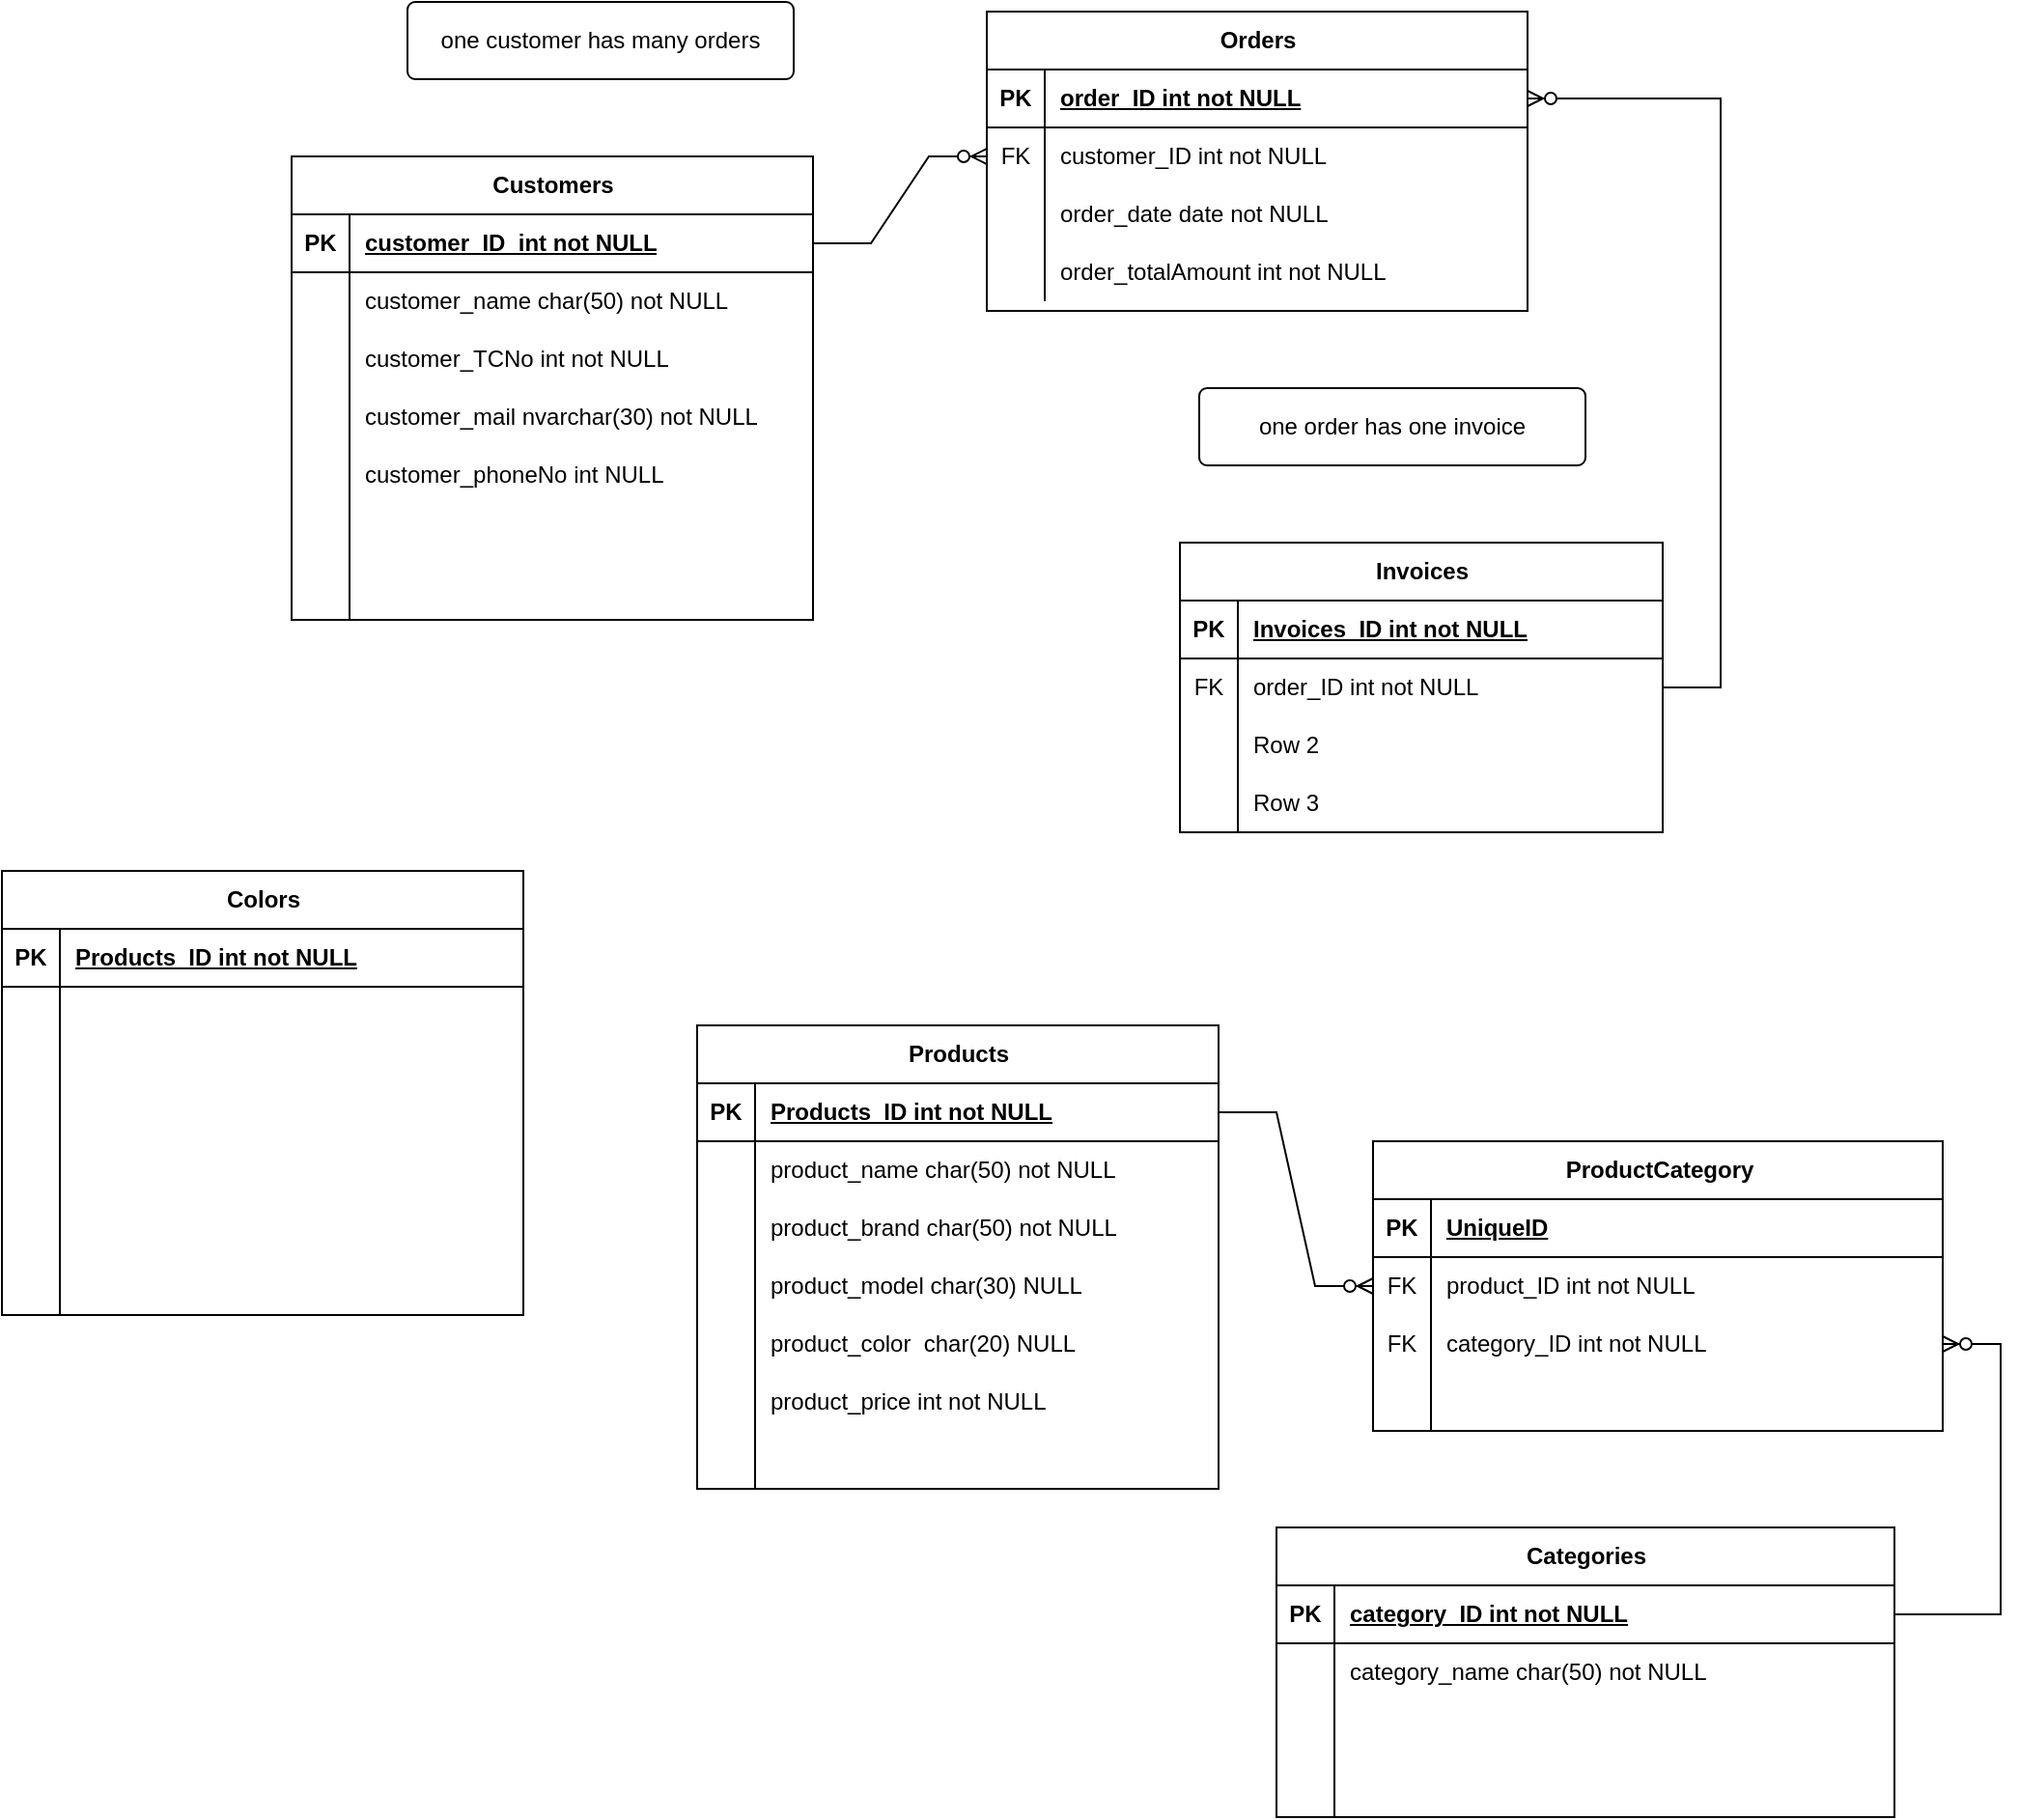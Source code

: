 <mxfile version="22.0.8" type="github">
  <diagram id="R2lEEEUBdFMjLlhIrx00" name="Page-1">
    <mxGraphModel dx="2230" dy="741" grid="1" gridSize="10" guides="1" tooltips="1" connect="1" arrows="1" fold="1" page="1" pageScale="1" pageWidth="850" pageHeight="1100" math="0" shadow="0" extFonts="Permanent Marker^https://fonts.googleapis.com/css?family=Permanent+Marker">
      <root>
        <mxCell id="0" />
        <mxCell id="1" parent="0" />
        <mxCell id="1g-vWuBx8rhvnm8mir4--1" value="Customers" style="shape=table;startSize=30;container=1;collapsible=1;childLayout=tableLayout;fixedRows=1;rowLines=0;fontStyle=1;align=center;resizeLast=1;html=1;" parent="1" vertex="1">
          <mxGeometry x="40" y="110" width="270" height="240" as="geometry" />
        </mxCell>
        <mxCell id="1g-vWuBx8rhvnm8mir4--2" value="" style="shape=tableRow;horizontal=0;startSize=0;swimlaneHead=0;swimlaneBody=0;fillColor=none;collapsible=0;dropTarget=0;points=[[0,0.5],[1,0.5]];portConstraint=eastwest;top=0;left=0;right=0;bottom=1;" parent="1g-vWuBx8rhvnm8mir4--1" vertex="1">
          <mxGeometry y="30" width="270" height="30" as="geometry" />
        </mxCell>
        <mxCell id="1g-vWuBx8rhvnm8mir4--3" value="PK" style="shape=partialRectangle;connectable=0;fillColor=none;top=0;left=0;bottom=0;right=0;fontStyle=1;overflow=hidden;whiteSpace=wrap;html=1;" parent="1g-vWuBx8rhvnm8mir4--2" vertex="1">
          <mxGeometry width="30" height="30" as="geometry">
            <mxRectangle width="30" height="30" as="alternateBounds" />
          </mxGeometry>
        </mxCell>
        <mxCell id="1g-vWuBx8rhvnm8mir4--4" value="customer_ID_int not NULL" style="shape=partialRectangle;connectable=0;fillColor=none;top=0;left=0;bottom=0;right=0;align=left;spacingLeft=6;fontStyle=5;overflow=hidden;whiteSpace=wrap;html=1;" parent="1g-vWuBx8rhvnm8mir4--2" vertex="1">
          <mxGeometry x="30" width="240" height="30" as="geometry">
            <mxRectangle width="240" height="30" as="alternateBounds" />
          </mxGeometry>
        </mxCell>
        <mxCell id="1g-vWuBx8rhvnm8mir4--5" value="" style="shape=tableRow;horizontal=0;startSize=0;swimlaneHead=0;swimlaneBody=0;fillColor=none;collapsible=0;dropTarget=0;points=[[0,0.5],[1,0.5]];portConstraint=eastwest;top=0;left=0;right=0;bottom=0;" parent="1g-vWuBx8rhvnm8mir4--1" vertex="1">
          <mxGeometry y="60" width="270" height="30" as="geometry" />
        </mxCell>
        <mxCell id="1g-vWuBx8rhvnm8mir4--6" value="" style="shape=partialRectangle;connectable=0;fillColor=none;top=0;left=0;bottom=0;right=0;editable=1;overflow=hidden;whiteSpace=wrap;html=1;" parent="1g-vWuBx8rhvnm8mir4--5" vertex="1">
          <mxGeometry width="30" height="30" as="geometry">
            <mxRectangle width="30" height="30" as="alternateBounds" />
          </mxGeometry>
        </mxCell>
        <mxCell id="1g-vWuBx8rhvnm8mir4--7" value="customer_name char(50) not NULL" style="shape=partialRectangle;connectable=0;fillColor=none;top=0;left=0;bottom=0;right=0;align=left;spacingLeft=6;overflow=hidden;whiteSpace=wrap;html=1;" parent="1g-vWuBx8rhvnm8mir4--5" vertex="1">
          <mxGeometry x="30" width="240" height="30" as="geometry">
            <mxRectangle width="240" height="30" as="alternateBounds" />
          </mxGeometry>
        </mxCell>
        <mxCell id="1g-vWuBx8rhvnm8mir4--8" value="" style="shape=tableRow;horizontal=0;startSize=0;swimlaneHead=0;swimlaneBody=0;fillColor=none;collapsible=0;dropTarget=0;points=[[0,0.5],[1,0.5]];portConstraint=eastwest;top=0;left=0;right=0;bottom=0;" parent="1g-vWuBx8rhvnm8mir4--1" vertex="1">
          <mxGeometry y="90" width="270" height="30" as="geometry" />
        </mxCell>
        <mxCell id="1g-vWuBx8rhvnm8mir4--9" value="" style="shape=partialRectangle;connectable=0;fillColor=none;top=0;left=0;bottom=0;right=0;editable=1;overflow=hidden;whiteSpace=wrap;html=1;" parent="1g-vWuBx8rhvnm8mir4--8" vertex="1">
          <mxGeometry width="30" height="30" as="geometry">
            <mxRectangle width="30" height="30" as="alternateBounds" />
          </mxGeometry>
        </mxCell>
        <mxCell id="1g-vWuBx8rhvnm8mir4--10" value="customer_TCNo int not NULL" style="shape=partialRectangle;connectable=0;fillColor=none;top=0;left=0;bottom=0;right=0;align=left;spacingLeft=6;overflow=hidden;whiteSpace=wrap;html=1;" parent="1g-vWuBx8rhvnm8mir4--8" vertex="1">
          <mxGeometry x="30" width="240" height="30" as="geometry">
            <mxRectangle width="240" height="30" as="alternateBounds" />
          </mxGeometry>
        </mxCell>
        <mxCell id="cXVJ6FN-B_evkPaHEQiZ-31" style="shape=tableRow;horizontal=0;startSize=0;swimlaneHead=0;swimlaneBody=0;fillColor=none;collapsible=0;dropTarget=0;points=[[0,0.5],[1,0.5]];portConstraint=eastwest;top=0;left=0;right=0;bottom=0;" parent="1g-vWuBx8rhvnm8mir4--1" vertex="1">
          <mxGeometry y="120" width="270" height="30" as="geometry" />
        </mxCell>
        <mxCell id="cXVJ6FN-B_evkPaHEQiZ-32" style="shape=partialRectangle;connectable=0;fillColor=none;top=0;left=0;bottom=0;right=0;editable=1;overflow=hidden;whiteSpace=wrap;html=1;" parent="cXVJ6FN-B_evkPaHEQiZ-31" vertex="1">
          <mxGeometry width="30" height="30" as="geometry">
            <mxRectangle width="30" height="30" as="alternateBounds" />
          </mxGeometry>
        </mxCell>
        <mxCell id="cXVJ6FN-B_evkPaHEQiZ-33" value="customer_mail nvarchar(30) not NULL" style="shape=partialRectangle;connectable=0;fillColor=none;top=0;left=0;bottom=0;right=0;align=left;spacingLeft=6;overflow=hidden;whiteSpace=wrap;html=1;" parent="cXVJ6FN-B_evkPaHEQiZ-31" vertex="1">
          <mxGeometry x="30" width="240" height="30" as="geometry">
            <mxRectangle width="240" height="30" as="alternateBounds" />
          </mxGeometry>
        </mxCell>
        <mxCell id="1g-vWuBx8rhvnm8mir4--11" value="" style="shape=tableRow;horizontal=0;startSize=0;swimlaneHead=0;swimlaneBody=0;fillColor=none;collapsible=0;dropTarget=0;points=[[0,0.5],[1,0.5]];portConstraint=eastwest;top=0;left=0;right=0;bottom=0;" parent="1g-vWuBx8rhvnm8mir4--1" vertex="1">
          <mxGeometry y="150" width="270" height="30" as="geometry" />
        </mxCell>
        <mxCell id="1g-vWuBx8rhvnm8mir4--12" value="" style="shape=partialRectangle;connectable=0;fillColor=none;top=0;left=0;bottom=0;right=0;editable=1;overflow=hidden;whiteSpace=wrap;html=1;" parent="1g-vWuBx8rhvnm8mir4--11" vertex="1">
          <mxGeometry width="30" height="30" as="geometry">
            <mxRectangle width="30" height="30" as="alternateBounds" />
          </mxGeometry>
        </mxCell>
        <mxCell id="1g-vWuBx8rhvnm8mir4--13" value="customer_phoneNo int NULL" style="shape=partialRectangle;connectable=0;fillColor=none;top=0;left=0;bottom=0;right=0;align=left;spacingLeft=6;overflow=hidden;whiteSpace=wrap;html=1;" parent="1g-vWuBx8rhvnm8mir4--11" vertex="1">
          <mxGeometry x="30" width="240" height="30" as="geometry">
            <mxRectangle width="240" height="30" as="alternateBounds" />
          </mxGeometry>
        </mxCell>
        <mxCell id="cXVJ6FN-B_evkPaHEQiZ-37" style="shape=tableRow;horizontal=0;startSize=0;swimlaneHead=0;swimlaneBody=0;fillColor=none;collapsible=0;dropTarget=0;points=[[0,0.5],[1,0.5]];portConstraint=eastwest;top=0;left=0;right=0;bottom=0;" parent="1g-vWuBx8rhvnm8mir4--1" vertex="1">
          <mxGeometry y="180" width="270" height="30" as="geometry" />
        </mxCell>
        <mxCell id="cXVJ6FN-B_evkPaHEQiZ-38" style="shape=partialRectangle;connectable=0;fillColor=none;top=0;left=0;bottom=0;right=0;editable=1;overflow=hidden;whiteSpace=wrap;html=1;" parent="cXVJ6FN-B_evkPaHEQiZ-37" vertex="1">
          <mxGeometry width="30" height="30" as="geometry">
            <mxRectangle width="30" height="30" as="alternateBounds" />
          </mxGeometry>
        </mxCell>
        <mxCell id="cXVJ6FN-B_evkPaHEQiZ-39" style="shape=partialRectangle;connectable=0;fillColor=none;top=0;left=0;bottom=0;right=0;align=left;spacingLeft=6;overflow=hidden;whiteSpace=wrap;html=1;" parent="cXVJ6FN-B_evkPaHEQiZ-37" vertex="1">
          <mxGeometry x="30" width="240" height="30" as="geometry">
            <mxRectangle width="240" height="30" as="alternateBounds" />
          </mxGeometry>
        </mxCell>
        <mxCell id="cXVJ6FN-B_evkPaHEQiZ-34" style="shape=tableRow;horizontal=0;startSize=0;swimlaneHead=0;swimlaneBody=0;fillColor=none;collapsible=0;dropTarget=0;points=[[0,0.5],[1,0.5]];portConstraint=eastwest;top=0;left=0;right=0;bottom=0;" parent="1g-vWuBx8rhvnm8mir4--1" vertex="1">
          <mxGeometry y="210" width="270" height="30" as="geometry" />
        </mxCell>
        <mxCell id="cXVJ6FN-B_evkPaHEQiZ-35" style="shape=partialRectangle;connectable=0;fillColor=none;top=0;left=0;bottom=0;right=0;editable=1;overflow=hidden;whiteSpace=wrap;html=1;" parent="cXVJ6FN-B_evkPaHEQiZ-34" vertex="1">
          <mxGeometry width="30" height="30" as="geometry">
            <mxRectangle width="30" height="30" as="alternateBounds" />
          </mxGeometry>
        </mxCell>
        <mxCell id="cXVJ6FN-B_evkPaHEQiZ-36" style="shape=partialRectangle;connectable=0;fillColor=none;top=0;left=0;bottom=0;right=0;align=left;spacingLeft=6;overflow=hidden;whiteSpace=wrap;html=1;" parent="cXVJ6FN-B_evkPaHEQiZ-34" vertex="1">
          <mxGeometry x="30" width="240" height="30" as="geometry">
            <mxRectangle width="240" height="30" as="alternateBounds" />
          </mxGeometry>
        </mxCell>
        <mxCell id="cXVJ6FN-B_evkPaHEQiZ-5" value="Orders" style="shape=table;startSize=30;container=1;collapsible=1;childLayout=tableLayout;fixedRows=1;rowLines=0;fontStyle=1;align=center;resizeLast=1;html=1;" parent="1" vertex="1">
          <mxGeometry x="400" y="35" width="280" height="155" as="geometry" />
        </mxCell>
        <mxCell id="cXVJ6FN-B_evkPaHEQiZ-6" value="" style="shape=tableRow;horizontal=0;startSize=0;swimlaneHead=0;swimlaneBody=0;fillColor=none;collapsible=0;dropTarget=0;points=[[0,0.5],[1,0.5]];portConstraint=eastwest;top=0;left=0;right=0;bottom=1;" parent="cXVJ6FN-B_evkPaHEQiZ-5" vertex="1">
          <mxGeometry y="30" width="280" height="30" as="geometry" />
        </mxCell>
        <mxCell id="cXVJ6FN-B_evkPaHEQiZ-7" value="PK" style="shape=partialRectangle;connectable=0;fillColor=none;top=0;left=0;bottom=0;right=0;fontStyle=1;overflow=hidden;whiteSpace=wrap;html=1;" parent="cXVJ6FN-B_evkPaHEQiZ-6" vertex="1">
          <mxGeometry width="30" height="30" as="geometry">
            <mxRectangle width="30" height="30" as="alternateBounds" />
          </mxGeometry>
        </mxCell>
        <mxCell id="cXVJ6FN-B_evkPaHEQiZ-8" value="order_ID int not NULL" style="shape=partialRectangle;connectable=0;fillColor=none;top=0;left=0;bottom=0;right=0;align=left;spacingLeft=6;fontStyle=5;overflow=hidden;whiteSpace=wrap;html=1;" parent="cXVJ6FN-B_evkPaHEQiZ-6" vertex="1">
          <mxGeometry x="30" width="250" height="30" as="geometry">
            <mxRectangle width="250" height="30" as="alternateBounds" />
          </mxGeometry>
        </mxCell>
        <mxCell id="cXVJ6FN-B_evkPaHEQiZ-9" value="" style="shape=tableRow;horizontal=0;startSize=0;swimlaneHead=0;swimlaneBody=0;fillColor=none;collapsible=0;dropTarget=0;points=[[0,0.5],[1,0.5]];portConstraint=eastwest;top=0;left=0;right=0;bottom=0;" parent="cXVJ6FN-B_evkPaHEQiZ-5" vertex="1">
          <mxGeometry y="60" width="280" height="30" as="geometry" />
        </mxCell>
        <mxCell id="cXVJ6FN-B_evkPaHEQiZ-10" value="FK" style="shape=partialRectangle;connectable=0;fillColor=none;top=0;left=0;bottom=0;right=0;editable=1;overflow=hidden;whiteSpace=wrap;html=1;" parent="cXVJ6FN-B_evkPaHEQiZ-9" vertex="1">
          <mxGeometry width="30" height="30" as="geometry">
            <mxRectangle width="30" height="30" as="alternateBounds" />
          </mxGeometry>
        </mxCell>
        <mxCell id="cXVJ6FN-B_evkPaHEQiZ-11" value="customer_ID int not NULL" style="shape=partialRectangle;connectable=0;fillColor=none;top=0;left=0;bottom=0;right=0;align=left;spacingLeft=6;overflow=hidden;whiteSpace=wrap;html=1;" parent="cXVJ6FN-B_evkPaHEQiZ-9" vertex="1">
          <mxGeometry x="30" width="250" height="30" as="geometry">
            <mxRectangle width="250" height="30" as="alternateBounds" />
          </mxGeometry>
        </mxCell>
        <mxCell id="cXVJ6FN-B_evkPaHEQiZ-12" value="" style="shape=tableRow;horizontal=0;startSize=0;swimlaneHead=0;swimlaneBody=0;fillColor=none;collapsible=0;dropTarget=0;points=[[0,0.5],[1,0.5]];portConstraint=eastwest;top=0;left=0;right=0;bottom=0;" parent="cXVJ6FN-B_evkPaHEQiZ-5" vertex="1">
          <mxGeometry y="90" width="280" height="30" as="geometry" />
        </mxCell>
        <mxCell id="cXVJ6FN-B_evkPaHEQiZ-13" value="" style="shape=partialRectangle;connectable=0;fillColor=none;top=0;left=0;bottom=0;right=0;editable=1;overflow=hidden;whiteSpace=wrap;html=1;" parent="cXVJ6FN-B_evkPaHEQiZ-12" vertex="1">
          <mxGeometry width="30" height="30" as="geometry">
            <mxRectangle width="30" height="30" as="alternateBounds" />
          </mxGeometry>
        </mxCell>
        <mxCell id="cXVJ6FN-B_evkPaHEQiZ-14" value="order_date date not NULL" style="shape=partialRectangle;connectable=0;fillColor=none;top=0;left=0;bottom=0;right=0;align=left;spacingLeft=6;overflow=hidden;whiteSpace=wrap;html=1;" parent="cXVJ6FN-B_evkPaHEQiZ-12" vertex="1">
          <mxGeometry x="30" width="250" height="30" as="geometry">
            <mxRectangle width="250" height="30" as="alternateBounds" />
          </mxGeometry>
        </mxCell>
        <mxCell id="cXVJ6FN-B_evkPaHEQiZ-15" value="" style="shape=tableRow;horizontal=0;startSize=0;swimlaneHead=0;swimlaneBody=0;fillColor=none;collapsible=0;dropTarget=0;points=[[0,0.5],[1,0.5]];portConstraint=eastwest;top=0;left=0;right=0;bottom=0;" parent="cXVJ6FN-B_evkPaHEQiZ-5" vertex="1">
          <mxGeometry y="120" width="280" height="30" as="geometry" />
        </mxCell>
        <mxCell id="cXVJ6FN-B_evkPaHEQiZ-16" value="" style="shape=partialRectangle;connectable=0;fillColor=none;top=0;left=0;bottom=0;right=0;editable=1;overflow=hidden;whiteSpace=wrap;html=1;" parent="cXVJ6FN-B_evkPaHEQiZ-15" vertex="1">
          <mxGeometry width="30" height="30" as="geometry">
            <mxRectangle width="30" height="30" as="alternateBounds" />
          </mxGeometry>
        </mxCell>
        <mxCell id="cXVJ6FN-B_evkPaHEQiZ-17" value="order_totalAmount int not NULL" style="shape=partialRectangle;connectable=0;fillColor=none;top=0;left=0;bottom=0;right=0;align=left;spacingLeft=6;overflow=hidden;whiteSpace=wrap;html=1;" parent="cXVJ6FN-B_evkPaHEQiZ-15" vertex="1">
          <mxGeometry x="30" width="250" height="30" as="geometry">
            <mxRectangle width="250" height="30" as="alternateBounds" />
          </mxGeometry>
        </mxCell>
        <mxCell id="cXVJ6FN-B_evkPaHEQiZ-18" value="Invoices" style="shape=table;startSize=30;container=1;collapsible=1;childLayout=tableLayout;fixedRows=1;rowLines=0;fontStyle=1;align=center;resizeLast=1;html=1;" parent="1" vertex="1">
          <mxGeometry x="500" y="310" width="250" height="150" as="geometry" />
        </mxCell>
        <mxCell id="cXVJ6FN-B_evkPaHEQiZ-19" value="" style="shape=tableRow;horizontal=0;startSize=0;swimlaneHead=0;swimlaneBody=0;fillColor=none;collapsible=0;dropTarget=0;points=[[0,0.5],[1,0.5]];portConstraint=eastwest;top=0;left=0;right=0;bottom=1;" parent="cXVJ6FN-B_evkPaHEQiZ-18" vertex="1">
          <mxGeometry y="30" width="250" height="30" as="geometry" />
        </mxCell>
        <mxCell id="cXVJ6FN-B_evkPaHEQiZ-20" value="PK" style="shape=partialRectangle;connectable=0;fillColor=none;top=0;left=0;bottom=0;right=0;fontStyle=1;overflow=hidden;whiteSpace=wrap;html=1;" parent="cXVJ6FN-B_evkPaHEQiZ-19" vertex="1">
          <mxGeometry width="30" height="30" as="geometry">
            <mxRectangle width="30" height="30" as="alternateBounds" />
          </mxGeometry>
        </mxCell>
        <mxCell id="cXVJ6FN-B_evkPaHEQiZ-21" value="Invoices_ID int not NULL" style="shape=partialRectangle;connectable=0;fillColor=none;top=0;left=0;bottom=0;right=0;align=left;spacingLeft=6;fontStyle=5;overflow=hidden;whiteSpace=wrap;html=1;" parent="cXVJ6FN-B_evkPaHEQiZ-19" vertex="1">
          <mxGeometry x="30" width="220" height="30" as="geometry">
            <mxRectangle width="220" height="30" as="alternateBounds" />
          </mxGeometry>
        </mxCell>
        <mxCell id="cXVJ6FN-B_evkPaHEQiZ-22" value="" style="shape=tableRow;horizontal=0;startSize=0;swimlaneHead=0;swimlaneBody=0;fillColor=none;collapsible=0;dropTarget=0;points=[[0,0.5],[1,0.5]];portConstraint=eastwest;top=0;left=0;right=0;bottom=0;" parent="cXVJ6FN-B_evkPaHEQiZ-18" vertex="1">
          <mxGeometry y="60" width="250" height="30" as="geometry" />
        </mxCell>
        <mxCell id="cXVJ6FN-B_evkPaHEQiZ-23" value="FK" style="shape=partialRectangle;connectable=0;fillColor=none;top=0;left=0;bottom=0;right=0;editable=1;overflow=hidden;whiteSpace=wrap;html=1;" parent="cXVJ6FN-B_evkPaHEQiZ-22" vertex="1">
          <mxGeometry width="30" height="30" as="geometry">
            <mxRectangle width="30" height="30" as="alternateBounds" />
          </mxGeometry>
        </mxCell>
        <mxCell id="cXVJ6FN-B_evkPaHEQiZ-24" value="order_ID int not NULL" style="shape=partialRectangle;connectable=0;fillColor=none;top=0;left=0;bottom=0;right=0;align=left;spacingLeft=6;overflow=hidden;whiteSpace=wrap;html=1;" parent="cXVJ6FN-B_evkPaHEQiZ-22" vertex="1">
          <mxGeometry x="30" width="220" height="30" as="geometry">
            <mxRectangle width="220" height="30" as="alternateBounds" />
          </mxGeometry>
        </mxCell>
        <mxCell id="cXVJ6FN-B_evkPaHEQiZ-25" value="" style="shape=tableRow;horizontal=0;startSize=0;swimlaneHead=0;swimlaneBody=0;fillColor=none;collapsible=0;dropTarget=0;points=[[0,0.5],[1,0.5]];portConstraint=eastwest;top=0;left=0;right=0;bottom=0;" parent="cXVJ6FN-B_evkPaHEQiZ-18" vertex="1">
          <mxGeometry y="90" width="250" height="30" as="geometry" />
        </mxCell>
        <mxCell id="cXVJ6FN-B_evkPaHEQiZ-26" value="" style="shape=partialRectangle;connectable=0;fillColor=none;top=0;left=0;bottom=0;right=0;editable=1;overflow=hidden;whiteSpace=wrap;html=1;" parent="cXVJ6FN-B_evkPaHEQiZ-25" vertex="1">
          <mxGeometry width="30" height="30" as="geometry">
            <mxRectangle width="30" height="30" as="alternateBounds" />
          </mxGeometry>
        </mxCell>
        <mxCell id="cXVJ6FN-B_evkPaHEQiZ-27" value="Row 2" style="shape=partialRectangle;connectable=0;fillColor=none;top=0;left=0;bottom=0;right=0;align=left;spacingLeft=6;overflow=hidden;whiteSpace=wrap;html=1;" parent="cXVJ6FN-B_evkPaHEQiZ-25" vertex="1">
          <mxGeometry x="30" width="220" height="30" as="geometry">
            <mxRectangle width="220" height="30" as="alternateBounds" />
          </mxGeometry>
        </mxCell>
        <mxCell id="cXVJ6FN-B_evkPaHEQiZ-28" value="" style="shape=tableRow;horizontal=0;startSize=0;swimlaneHead=0;swimlaneBody=0;fillColor=none;collapsible=0;dropTarget=0;points=[[0,0.5],[1,0.5]];portConstraint=eastwest;top=0;left=0;right=0;bottom=0;" parent="cXVJ6FN-B_evkPaHEQiZ-18" vertex="1">
          <mxGeometry y="120" width="250" height="30" as="geometry" />
        </mxCell>
        <mxCell id="cXVJ6FN-B_evkPaHEQiZ-29" value="" style="shape=partialRectangle;connectable=0;fillColor=none;top=0;left=0;bottom=0;right=0;editable=1;overflow=hidden;whiteSpace=wrap;html=1;" parent="cXVJ6FN-B_evkPaHEQiZ-28" vertex="1">
          <mxGeometry width="30" height="30" as="geometry">
            <mxRectangle width="30" height="30" as="alternateBounds" />
          </mxGeometry>
        </mxCell>
        <mxCell id="cXVJ6FN-B_evkPaHEQiZ-30" value="Row 3" style="shape=partialRectangle;connectable=0;fillColor=none;top=0;left=0;bottom=0;right=0;align=left;spacingLeft=6;overflow=hidden;whiteSpace=wrap;html=1;" parent="cXVJ6FN-B_evkPaHEQiZ-28" vertex="1">
          <mxGeometry x="30" width="220" height="30" as="geometry">
            <mxRectangle width="220" height="30" as="alternateBounds" />
          </mxGeometry>
        </mxCell>
        <mxCell id="cXVJ6FN-B_evkPaHEQiZ-41" value="" style="edgeStyle=entityRelationEdgeStyle;fontSize=12;html=1;endArrow=ERzeroToMany;endFill=1;rounded=0;entryX=0;entryY=0.5;entryDx=0;entryDy=0;exitX=1;exitY=0.5;exitDx=0;exitDy=0;" parent="1" source="1g-vWuBx8rhvnm8mir4--2" target="cXVJ6FN-B_evkPaHEQiZ-9" edge="1">
          <mxGeometry width="100" height="100" relative="1" as="geometry">
            <mxPoint x="300" y="290" as="sourcePoint" />
            <mxPoint x="400" y="190" as="targetPoint" />
            <Array as="points">
              <mxPoint x="310" y="180" />
              <mxPoint x="310" y="180" />
              <mxPoint x="380" y="110" />
              <mxPoint x="420" y="220" />
              <mxPoint x="340" y="150" />
            </Array>
          </mxGeometry>
        </mxCell>
        <mxCell id="cXVJ6FN-B_evkPaHEQiZ-42" value="" style="edgeStyle=entityRelationEdgeStyle;fontSize=12;html=1;endArrow=ERzeroToMany;endFill=1;rounded=0;entryX=1;entryY=0.5;entryDx=0;entryDy=0;" parent="1" source="cXVJ6FN-B_evkPaHEQiZ-22" target="cXVJ6FN-B_evkPaHEQiZ-6" edge="1">
          <mxGeometry width="100" height="100" relative="1" as="geometry">
            <mxPoint x="690" y="340" as="sourcePoint" />
            <mxPoint x="730" y="89.99" as="targetPoint" />
            <Array as="points">
              <mxPoint x="800" y="330" />
              <mxPoint x="960" y="140" />
              <mxPoint x="770" y="170" />
            </Array>
          </mxGeometry>
        </mxCell>
        <mxCell id="cXVJ6FN-B_evkPaHEQiZ-43" value="one customer has many orders" style="rounded=1;arcSize=10;whiteSpace=wrap;html=1;align=center;" parent="1" vertex="1">
          <mxGeometry x="100" y="30" width="200" height="40" as="geometry" />
        </mxCell>
        <mxCell id="cXVJ6FN-B_evkPaHEQiZ-44" value="one order has one invoice" style="rounded=1;arcSize=10;whiteSpace=wrap;html=1;align=center;" parent="1" vertex="1">
          <mxGeometry x="510" y="230" width="200" height="40" as="geometry" />
        </mxCell>
        <mxCell id="cXVJ6FN-B_evkPaHEQiZ-45" value="Products" style="shape=table;startSize=30;container=1;collapsible=1;childLayout=tableLayout;fixedRows=1;rowLines=0;fontStyle=1;align=center;resizeLast=1;html=1;" parent="1" vertex="1">
          <mxGeometry x="250" y="560" width="270" height="240" as="geometry" />
        </mxCell>
        <mxCell id="cXVJ6FN-B_evkPaHEQiZ-46" value="" style="shape=tableRow;horizontal=0;startSize=0;swimlaneHead=0;swimlaneBody=0;fillColor=none;collapsible=0;dropTarget=0;points=[[0,0.5],[1,0.5]];portConstraint=eastwest;top=0;left=0;right=0;bottom=1;" parent="cXVJ6FN-B_evkPaHEQiZ-45" vertex="1">
          <mxGeometry y="30" width="270" height="30" as="geometry" />
        </mxCell>
        <mxCell id="cXVJ6FN-B_evkPaHEQiZ-47" value="PK" style="shape=partialRectangle;connectable=0;fillColor=none;top=0;left=0;bottom=0;right=0;fontStyle=1;overflow=hidden;whiteSpace=wrap;html=1;" parent="cXVJ6FN-B_evkPaHEQiZ-46" vertex="1">
          <mxGeometry width="30" height="30" as="geometry">
            <mxRectangle width="30" height="30" as="alternateBounds" />
          </mxGeometry>
        </mxCell>
        <mxCell id="cXVJ6FN-B_evkPaHEQiZ-48" value="Products_ID int not NULL" style="shape=partialRectangle;connectable=0;fillColor=none;top=0;left=0;bottom=0;right=0;align=left;spacingLeft=6;fontStyle=5;overflow=hidden;whiteSpace=wrap;html=1;" parent="cXVJ6FN-B_evkPaHEQiZ-46" vertex="1">
          <mxGeometry x="30" width="240" height="30" as="geometry">
            <mxRectangle width="240" height="30" as="alternateBounds" />
          </mxGeometry>
        </mxCell>
        <mxCell id="cXVJ6FN-B_evkPaHEQiZ-49" value="" style="shape=tableRow;horizontal=0;startSize=0;swimlaneHead=0;swimlaneBody=0;fillColor=none;collapsible=0;dropTarget=0;points=[[0,0.5],[1,0.5]];portConstraint=eastwest;top=0;left=0;right=0;bottom=0;" parent="cXVJ6FN-B_evkPaHEQiZ-45" vertex="1">
          <mxGeometry y="60" width="270" height="30" as="geometry" />
        </mxCell>
        <mxCell id="cXVJ6FN-B_evkPaHEQiZ-50" value="" style="shape=partialRectangle;connectable=0;fillColor=none;top=0;left=0;bottom=0;right=0;editable=1;overflow=hidden;whiteSpace=wrap;html=1;" parent="cXVJ6FN-B_evkPaHEQiZ-49" vertex="1">
          <mxGeometry width="30" height="30" as="geometry">
            <mxRectangle width="30" height="30" as="alternateBounds" />
          </mxGeometry>
        </mxCell>
        <mxCell id="cXVJ6FN-B_evkPaHEQiZ-51" value="product_name char(50) not NULL&amp;nbsp;" style="shape=partialRectangle;connectable=0;fillColor=none;top=0;left=0;bottom=0;right=0;align=left;spacingLeft=6;overflow=hidden;whiteSpace=wrap;html=1;" parent="cXVJ6FN-B_evkPaHEQiZ-49" vertex="1">
          <mxGeometry x="30" width="240" height="30" as="geometry">
            <mxRectangle width="240" height="30" as="alternateBounds" />
          </mxGeometry>
        </mxCell>
        <mxCell id="cXVJ6FN-B_evkPaHEQiZ-52" value="" style="shape=tableRow;horizontal=0;startSize=0;swimlaneHead=0;swimlaneBody=0;fillColor=none;collapsible=0;dropTarget=0;points=[[0,0.5],[1,0.5]];portConstraint=eastwest;top=0;left=0;right=0;bottom=0;" parent="cXVJ6FN-B_evkPaHEQiZ-45" vertex="1">
          <mxGeometry y="90" width="270" height="30" as="geometry" />
        </mxCell>
        <mxCell id="cXVJ6FN-B_evkPaHEQiZ-53" value="" style="shape=partialRectangle;connectable=0;fillColor=none;top=0;left=0;bottom=0;right=0;editable=1;overflow=hidden;whiteSpace=wrap;html=1;" parent="cXVJ6FN-B_evkPaHEQiZ-52" vertex="1">
          <mxGeometry width="30" height="30" as="geometry">
            <mxRectangle width="30" height="30" as="alternateBounds" />
          </mxGeometry>
        </mxCell>
        <mxCell id="cXVJ6FN-B_evkPaHEQiZ-54" value="product_brand char(50) not NULL" style="shape=partialRectangle;connectable=0;fillColor=none;top=0;left=0;bottom=0;right=0;align=left;spacingLeft=6;overflow=hidden;whiteSpace=wrap;html=1;" parent="cXVJ6FN-B_evkPaHEQiZ-52" vertex="1">
          <mxGeometry x="30" width="240" height="30" as="geometry">
            <mxRectangle width="240" height="30" as="alternateBounds" />
          </mxGeometry>
        </mxCell>
        <mxCell id="cXVJ6FN-B_evkPaHEQiZ-55" value="" style="shape=tableRow;horizontal=0;startSize=0;swimlaneHead=0;swimlaneBody=0;fillColor=none;collapsible=0;dropTarget=0;points=[[0,0.5],[1,0.5]];portConstraint=eastwest;top=0;left=0;right=0;bottom=0;" parent="cXVJ6FN-B_evkPaHEQiZ-45" vertex="1">
          <mxGeometry y="120" width="270" height="30" as="geometry" />
        </mxCell>
        <mxCell id="cXVJ6FN-B_evkPaHEQiZ-56" value="" style="shape=partialRectangle;connectable=0;fillColor=none;top=0;left=0;bottom=0;right=0;editable=1;overflow=hidden;whiteSpace=wrap;html=1;" parent="cXVJ6FN-B_evkPaHEQiZ-55" vertex="1">
          <mxGeometry width="30" height="30" as="geometry">
            <mxRectangle width="30" height="30" as="alternateBounds" />
          </mxGeometry>
        </mxCell>
        <mxCell id="cXVJ6FN-B_evkPaHEQiZ-57" value="product_model char(30) NULL" style="shape=partialRectangle;connectable=0;fillColor=none;top=0;left=0;bottom=0;right=0;align=left;spacingLeft=6;overflow=hidden;whiteSpace=wrap;html=1;" parent="cXVJ6FN-B_evkPaHEQiZ-55" vertex="1">
          <mxGeometry x="30" width="240" height="30" as="geometry">
            <mxRectangle width="240" height="30" as="alternateBounds" />
          </mxGeometry>
        </mxCell>
        <mxCell id="cXVJ6FN-B_evkPaHEQiZ-90" style="shape=tableRow;horizontal=0;startSize=0;swimlaneHead=0;swimlaneBody=0;fillColor=none;collapsible=0;dropTarget=0;points=[[0,0.5],[1,0.5]];portConstraint=eastwest;top=0;left=0;right=0;bottom=0;" parent="cXVJ6FN-B_evkPaHEQiZ-45" vertex="1">
          <mxGeometry y="150" width="270" height="30" as="geometry" />
        </mxCell>
        <mxCell id="cXVJ6FN-B_evkPaHEQiZ-91" style="shape=partialRectangle;connectable=0;fillColor=none;top=0;left=0;bottom=0;right=0;editable=1;overflow=hidden;whiteSpace=wrap;html=1;" parent="cXVJ6FN-B_evkPaHEQiZ-90" vertex="1">
          <mxGeometry width="30" height="30" as="geometry">
            <mxRectangle width="30" height="30" as="alternateBounds" />
          </mxGeometry>
        </mxCell>
        <mxCell id="cXVJ6FN-B_evkPaHEQiZ-92" value="product_color&amp;nbsp; char(20) NULL" style="shape=partialRectangle;connectable=0;fillColor=none;top=0;left=0;bottom=0;right=0;align=left;spacingLeft=6;overflow=hidden;whiteSpace=wrap;html=1;" parent="cXVJ6FN-B_evkPaHEQiZ-90" vertex="1">
          <mxGeometry x="30" width="240" height="30" as="geometry">
            <mxRectangle width="240" height="30" as="alternateBounds" />
          </mxGeometry>
        </mxCell>
        <mxCell id="cXVJ6FN-B_evkPaHEQiZ-87" style="shape=tableRow;horizontal=0;startSize=0;swimlaneHead=0;swimlaneBody=0;fillColor=none;collapsible=0;dropTarget=0;points=[[0,0.5],[1,0.5]];portConstraint=eastwest;top=0;left=0;right=0;bottom=0;" parent="cXVJ6FN-B_evkPaHEQiZ-45" vertex="1">
          <mxGeometry y="180" width="270" height="30" as="geometry" />
        </mxCell>
        <mxCell id="cXVJ6FN-B_evkPaHEQiZ-88" style="shape=partialRectangle;connectable=0;fillColor=none;top=0;left=0;bottom=0;right=0;editable=1;overflow=hidden;whiteSpace=wrap;html=1;" parent="cXVJ6FN-B_evkPaHEQiZ-87" vertex="1">
          <mxGeometry width="30" height="30" as="geometry">
            <mxRectangle width="30" height="30" as="alternateBounds" />
          </mxGeometry>
        </mxCell>
        <mxCell id="cXVJ6FN-B_evkPaHEQiZ-89" value="product_price int not NULL" style="shape=partialRectangle;connectable=0;fillColor=none;top=0;left=0;bottom=0;right=0;align=left;spacingLeft=6;overflow=hidden;whiteSpace=wrap;html=1;" parent="cXVJ6FN-B_evkPaHEQiZ-87" vertex="1">
          <mxGeometry x="30" width="240" height="30" as="geometry">
            <mxRectangle width="240" height="30" as="alternateBounds" />
          </mxGeometry>
        </mxCell>
        <mxCell id="cXVJ6FN-B_evkPaHEQiZ-84" style="shape=tableRow;horizontal=0;startSize=0;swimlaneHead=0;swimlaneBody=0;fillColor=none;collapsible=0;dropTarget=0;points=[[0,0.5],[1,0.5]];portConstraint=eastwest;top=0;left=0;right=0;bottom=0;" parent="cXVJ6FN-B_evkPaHEQiZ-45" vertex="1">
          <mxGeometry y="210" width="270" height="30" as="geometry" />
        </mxCell>
        <mxCell id="cXVJ6FN-B_evkPaHEQiZ-85" style="shape=partialRectangle;connectable=0;fillColor=none;top=0;left=0;bottom=0;right=0;editable=1;overflow=hidden;whiteSpace=wrap;html=1;" parent="cXVJ6FN-B_evkPaHEQiZ-84" vertex="1">
          <mxGeometry width="30" height="30" as="geometry">
            <mxRectangle width="30" height="30" as="alternateBounds" />
          </mxGeometry>
        </mxCell>
        <mxCell id="cXVJ6FN-B_evkPaHEQiZ-86" style="shape=partialRectangle;connectable=0;fillColor=none;top=0;left=0;bottom=0;right=0;align=left;spacingLeft=6;overflow=hidden;whiteSpace=wrap;html=1;" parent="cXVJ6FN-B_evkPaHEQiZ-84" vertex="1">
          <mxGeometry x="30" width="240" height="30" as="geometry">
            <mxRectangle width="240" height="30" as="alternateBounds" />
          </mxGeometry>
        </mxCell>
        <mxCell id="cXVJ6FN-B_evkPaHEQiZ-58" value="ProductCategory" style="shape=table;startSize=30;container=1;collapsible=1;childLayout=tableLayout;fixedRows=1;rowLines=0;fontStyle=1;align=center;resizeLast=1;html=1;" parent="1" vertex="1">
          <mxGeometry x="600" y="620" width="295" height="150" as="geometry" />
        </mxCell>
        <mxCell id="cXVJ6FN-B_evkPaHEQiZ-59" value="" style="shape=tableRow;horizontal=0;startSize=0;swimlaneHead=0;swimlaneBody=0;fillColor=none;collapsible=0;dropTarget=0;points=[[0,0.5],[1,0.5]];portConstraint=eastwest;top=0;left=0;right=0;bottom=1;" parent="cXVJ6FN-B_evkPaHEQiZ-58" vertex="1">
          <mxGeometry y="30" width="295" height="30" as="geometry" />
        </mxCell>
        <mxCell id="cXVJ6FN-B_evkPaHEQiZ-60" value="PK" style="shape=partialRectangle;connectable=0;fillColor=none;top=0;left=0;bottom=0;right=0;fontStyle=1;overflow=hidden;whiteSpace=wrap;html=1;" parent="cXVJ6FN-B_evkPaHEQiZ-59" vertex="1">
          <mxGeometry width="30" height="30" as="geometry">
            <mxRectangle width="30" height="30" as="alternateBounds" />
          </mxGeometry>
        </mxCell>
        <mxCell id="cXVJ6FN-B_evkPaHEQiZ-61" value="UniqueID" style="shape=partialRectangle;connectable=0;fillColor=none;top=0;left=0;bottom=0;right=0;align=left;spacingLeft=6;fontStyle=5;overflow=hidden;whiteSpace=wrap;html=1;" parent="cXVJ6FN-B_evkPaHEQiZ-59" vertex="1">
          <mxGeometry x="30" width="265" height="30" as="geometry">
            <mxRectangle width="265" height="30" as="alternateBounds" />
          </mxGeometry>
        </mxCell>
        <mxCell id="cXVJ6FN-B_evkPaHEQiZ-62" value="" style="shape=tableRow;horizontal=0;startSize=0;swimlaneHead=0;swimlaneBody=0;fillColor=none;collapsible=0;dropTarget=0;points=[[0,0.5],[1,0.5]];portConstraint=eastwest;top=0;left=0;right=0;bottom=0;" parent="cXVJ6FN-B_evkPaHEQiZ-58" vertex="1">
          <mxGeometry y="60" width="295" height="30" as="geometry" />
        </mxCell>
        <mxCell id="cXVJ6FN-B_evkPaHEQiZ-63" value="FK" style="shape=partialRectangle;connectable=0;fillColor=none;top=0;left=0;bottom=0;right=0;editable=1;overflow=hidden;whiteSpace=wrap;html=1;" parent="cXVJ6FN-B_evkPaHEQiZ-62" vertex="1">
          <mxGeometry width="30" height="30" as="geometry">
            <mxRectangle width="30" height="30" as="alternateBounds" />
          </mxGeometry>
        </mxCell>
        <mxCell id="cXVJ6FN-B_evkPaHEQiZ-64" value="product_ID int not NULL" style="shape=partialRectangle;connectable=0;fillColor=none;top=0;left=0;bottom=0;right=0;align=left;spacingLeft=6;overflow=hidden;whiteSpace=wrap;html=1;" parent="cXVJ6FN-B_evkPaHEQiZ-62" vertex="1">
          <mxGeometry x="30" width="265" height="30" as="geometry">
            <mxRectangle width="265" height="30" as="alternateBounds" />
          </mxGeometry>
        </mxCell>
        <mxCell id="cXVJ6FN-B_evkPaHEQiZ-65" value="" style="shape=tableRow;horizontal=0;startSize=0;swimlaneHead=0;swimlaneBody=0;fillColor=none;collapsible=0;dropTarget=0;points=[[0,0.5],[1,0.5]];portConstraint=eastwest;top=0;left=0;right=0;bottom=0;" parent="cXVJ6FN-B_evkPaHEQiZ-58" vertex="1">
          <mxGeometry y="90" width="295" height="30" as="geometry" />
        </mxCell>
        <mxCell id="cXVJ6FN-B_evkPaHEQiZ-66" value="FK" style="shape=partialRectangle;connectable=0;fillColor=none;top=0;left=0;bottom=0;right=0;editable=1;overflow=hidden;whiteSpace=wrap;html=1;" parent="cXVJ6FN-B_evkPaHEQiZ-65" vertex="1">
          <mxGeometry width="30" height="30" as="geometry">
            <mxRectangle width="30" height="30" as="alternateBounds" />
          </mxGeometry>
        </mxCell>
        <mxCell id="cXVJ6FN-B_evkPaHEQiZ-67" value="category_ID int not NULL" style="shape=partialRectangle;connectable=0;fillColor=none;top=0;left=0;bottom=0;right=0;align=left;spacingLeft=6;overflow=hidden;whiteSpace=wrap;html=1;" parent="cXVJ6FN-B_evkPaHEQiZ-65" vertex="1">
          <mxGeometry x="30" width="265" height="30" as="geometry">
            <mxRectangle width="265" height="30" as="alternateBounds" />
          </mxGeometry>
        </mxCell>
        <mxCell id="cXVJ6FN-B_evkPaHEQiZ-68" value="" style="shape=tableRow;horizontal=0;startSize=0;swimlaneHead=0;swimlaneBody=0;fillColor=none;collapsible=0;dropTarget=0;points=[[0,0.5],[1,0.5]];portConstraint=eastwest;top=0;left=0;right=0;bottom=0;" parent="cXVJ6FN-B_evkPaHEQiZ-58" vertex="1">
          <mxGeometry y="120" width="295" height="30" as="geometry" />
        </mxCell>
        <mxCell id="cXVJ6FN-B_evkPaHEQiZ-69" value="" style="shape=partialRectangle;connectable=0;fillColor=none;top=0;left=0;bottom=0;right=0;editable=1;overflow=hidden;whiteSpace=wrap;html=1;" parent="cXVJ6FN-B_evkPaHEQiZ-68" vertex="1">
          <mxGeometry width="30" height="30" as="geometry">
            <mxRectangle width="30" height="30" as="alternateBounds" />
          </mxGeometry>
        </mxCell>
        <mxCell id="cXVJ6FN-B_evkPaHEQiZ-70" value="" style="shape=partialRectangle;connectable=0;fillColor=none;top=0;left=0;bottom=0;right=0;align=left;spacingLeft=6;overflow=hidden;whiteSpace=wrap;html=1;" parent="cXVJ6FN-B_evkPaHEQiZ-68" vertex="1">
          <mxGeometry x="30" width="265" height="30" as="geometry">
            <mxRectangle width="265" height="30" as="alternateBounds" />
          </mxGeometry>
        </mxCell>
        <mxCell id="cXVJ6FN-B_evkPaHEQiZ-71" value="Categories" style="shape=table;startSize=30;container=1;collapsible=1;childLayout=tableLayout;fixedRows=1;rowLines=0;fontStyle=1;align=center;resizeLast=1;html=1;" parent="1" vertex="1">
          <mxGeometry x="550" y="820" width="320" height="150" as="geometry" />
        </mxCell>
        <mxCell id="cXVJ6FN-B_evkPaHEQiZ-72" value="" style="shape=tableRow;horizontal=0;startSize=0;swimlaneHead=0;swimlaneBody=0;fillColor=none;collapsible=0;dropTarget=0;points=[[0,0.5],[1,0.5]];portConstraint=eastwest;top=0;left=0;right=0;bottom=1;" parent="cXVJ6FN-B_evkPaHEQiZ-71" vertex="1">
          <mxGeometry y="30" width="320" height="30" as="geometry" />
        </mxCell>
        <mxCell id="cXVJ6FN-B_evkPaHEQiZ-73" value="PK" style="shape=partialRectangle;connectable=0;fillColor=none;top=0;left=0;bottom=0;right=0;fontStyle=1;overflow=hidden;whiteSpace=wrap;html=1;" parent="cXVJ6FN-B_evkPaHEQiZ-72" vertex="1">
          <mxGeometry width="30" height="30" as="geometry">
            <mxRectangle width="30" height="30" as="alternateBounds" />
          </mxGeometry>
        </mxCell>
        <mxCell id="cXVJ6FN-B_evkPaHEQiZ-74" value="category_ID int not NULL" style="shape=partialRectangle;connectable=0;fillColor=none;top=0;left=0;bottom=0;right=0;align=left;spacingLeft=6;fontStyle=5;overflow=hidden;whiteSpace=wrap;html=1;" parent="cXVJ6FN-B_evkPaHEQiZ-72" vertex="1">
          <mxGeometry x="30" width="290" height="30" as="geometry">
            <mxRectangle width="290" height="30" as="alternateBounds" />
          </mxGeometry>
        </mxCell>
        <mxCell id="cXVJ6FN-B_evkPaHEQiZ-75" value="" style="shape=tableRow;horizontal=0;startSize=0;swimlaneHead=0;swimlaneBody=0;fillColor=none;collapsible=0;dropTarget=0;points=[[0,0.5],[1,0.5]];portConstraint=eastwest;top=0;left=0;right=0;bottom=0;" parent="cXVJ6FN-B_evkPaHEQiZ-71" vertex="1">
          <mxGeometry y="60" width="320" height="30" as="geometry" />
        </mxCell>
        <mxCell id="cXVJ6FN-B_evkPaHEQiZ-76" value="" style="shape=partialRectangle;connectable=0;fillColor=none;top=0;left=0;bottom=0;right=0;editable=1;overflow=hidden;whiteSpace=wrap;html=1;" parent="cXVJ6FN-B_evkPaHEQiZ-75" vertex="1">
          <mxGeometry width="30" height="30" as="geometry">
            <mxRectangle width="30" height="30" as="alternateBounds" />
          </mxGeometry>
        </mxCell>
        <mxCell id="cXVJ6FN-B_evkPaHEQiZ-77" value="category_name char(50) not NULL" style="shape=partialRectangle;connectable=0;fillColor=none;top=0;left=0;bottom=0;right=0;align=left;spacingLeft=6;overflow=hidden;whiteSpace=wrap;html=1;" parent="cXVJ6FN-B_evkPaHEQiZ-75" vertex="1">
          <mxGeometry x="30" width="290" height="30" as="geometry">
            <mxRectangle width="290" height="30" as="alternateBounds" />
          </mxGeometry>
        </mxCell>
        <mxCell id="cXVJ6FN-B_evkPaHEQiZ-78" value="" style="shape=tableRow;horizontal=0;startSize=0;swimlaneHead=0;swimlaneBody=0;fillColor=none;collapsible=0;dropTarget=0;points=[[0,0.5],[1,0.5]];portConstraint=eastwest;top=0;left=0;right=0;bottom=0;" parent="cXVJ6FN-B_evkPaHEQiZ-71" vertex="1">
          <mxGeometry y="90" width="320" height="30" as="geometry" />
        </mxCell>
        <mxCell id="cXVJ6FN-B_evkPaHEQiZ-79" value="" style="shape=partialRectangle;connectable=0;fillColor=none;top=0;left=0;bottom=0;right=0;editable=1;overflow=hidden;whiteSpace=wrap;html=1;" parent="cXVJ6FN-B_evkPaHEQiZ-78" vertex="1">
          <mxGeometry width="30" height="30" as="geometry">
            <mxRectangle width="30" height="30" as="alternateBounds" />
          </mxGeometry>
        </mxCell>
        <mxCell id="cXVJ6FN-B_evkPaHEQiZ-80" value="" style="shape=partialRectangle;connectable=0;fillColor=none;top=0;left=0;bottom=0;right=0;align=left;spacingLeft=6;overflow=hidden;whiteSpace=wrap;html=1;" parent="cXVJ6FN-B_evkPaHEQiZ-78" vertex="1">
          <mxGeometry x="30" width="290" height="30" as="geometry">
            <mxRectangle width="290" height="30" as="alternateBounds" />
          </mxGeometry>
        </mxCell>
        <mxCell id="cXVJ6FN-B_evkPaHEQiZ-81" value="" style="shape=tableRow;horizontal=0;startSize=0;swimlaneHead=0;swimlaneBody=0;fillColor=none;collapsible=0;dropTarget=0;points=[[0,0.5],[1,0.5]];portConstraint=eastwest;top=0;left=0;right=0;bottom=0;" parent="cXVJ6FN-B_evkPaHEQiZ-71" vertex="1">
          <mxGeometry y="120" width="320" height="30" as="geometry" />
        </mxCell>
        <mxCell id="cXVJ6FN-B_evkPaHEQiZ-82" value="" style="shape=partialRectangle;connectable=0;fillColor=none;top=0;left=0;bottom=0;right=0;editable=1;overflow=hidden;whiteSpace=wrap;html=1;" parent="cXVJ6FN-B_evkPaHEQiZ-81" vertex="1">
          <mxGeometry width="30" height="30" as="geometry">
            <mxRectangle width="30" height="30" as="alternateBounds" />
          </mxGeometry>
        </mxCell>
        <mxCell id="cXVJ6FN-B_evkPaHEQiZ-83" value="" style="shape=partialRectangle;connectable=0;fillColor=none;top=0;left=0;bottom=0;right=0;align=left;spacingLeft=6;overflow=hidden;whiteSpace=wrap;html=1;" parent="cXVJ6FN-B_evkPaHEQiZ-81" vertex="1">
          <mxGeometry x="30" width="290" height="30" as="geometry">
            <mxRectangle width="290" height="30" as="alternateBounds" />
          </mxGeometry>
        </mxCell>
        <mxCell id="cXVJ6FN-B_evkPaHEQiZ-93" value="" style="edgeStyle=entityRelationEdgeStyle;fontSize=12;html=1;endArrow=ERzeroToMany;endFill=1;rounded=0;exitX=1;exitY=0.5;exitDx=0;exitDy=0;" parent="1" source="cXVJ6FN-B_evkPaHEQiZ-46" target="cXVJ6FN-B_evkPaHEQiZ-62" edge="1">
          <mxGeometry width="100" height="100" relative="1" as="geometry">
            <mxPoint x="390" y="720" as="sourcePoint" />
            <mxPoint x="490" y="620" as="targetPoint" />
            <Array as="points">
              <mxPoint x="360" y="720" />
              <mxPoint x="410" y="680" />
            </Array>
          </mxGeometry>
        </mxCell>
        <mxCell id="cXVJ6FN-B_evkPaHEQiZ-94" value="" style="edgeStyle=entityRelationEdgeStyle;fontSize=12;html=1;endArrow=ERzeroToMany;endFill=1;rounded=0;" parent="1" source="cXVJ6FN-B_evkPaHEQiZ-72" target="cXVJ6FN-B_evkPaHEQiZ-65" edge="1">
          <mxGeometry width="100" height="100" relative="1" as="geometry">
            <mxPoint x="390" y="860" as="sourcePoint" />
            <mxPoint x="490" y="760" as="targetPoint" />
          </mxGeometry>
        </mxCell>
        <mxCell id="cXVJ6FN-B_evkPaHEQiZ-99" value="Colors" style="shape=table;startSize=30;container=1;collapsible=1;childLayout=tableLayout;fixedRows=1;rowLines=0;fontStyle=1;align=center;resizeLast=1;html=1;" parent="1" vertex="1">
          <mxGeometry x="-110" y="480" width="270" height="230" as="geometry" />
        </mxCell>
        <mxCell id="cXVJ6FN-B_evkPaHEQiZ-100" value="" style="shape=tableRow;horizontal=0;startSize=0;swimlaneHead=0;swimlaneBody=0;fillColor=none;collapsible=0;dropTarget=0;points=[[0,0.5],[1,0.5]];portConstraint=eastwest;top=0;left=0;right=0;bottom=1;" parent="cXVJ6FN-B_evkPaHEQiZ-99" vertex="1">
          <mxGeometry y="30" width="270" height="30" as="geometry" />
        </mxCell>
        <mxCell id="cXVJ6FN-B_evkPaHEQiZ-101" value="PK" style="shape=partialRectangle;connectable=0;fillColor=none;top=0;left=0;bottom=0;right=0;fontStyle=1;overflow=hidden;whiteSpace=wrap;html=1;" parent="cXVJ6FN-B_evkPaHEQiZ-100" vertex="1">
          <mxGeometry width="30" height="30" as="geometry">
            <mxRectangle width="30" height="30" as="alternateBounds" />
          </mxGeometry>
        </mxCell>
        <mxCell id="cXVJ6FN-B_evkPaHEQiZ-102" value="Products_ID int not NULL" style="shape=partialRectangle;connectable=0;fillColor=none;top=0;left=0;bottom=0;right=0;align=left;spacingLeft=6;fontStyle=5;overflow=hidden;whiteSpace=wrap;html=1;" parent="cXVJ6FN-B_evkPaHEQiZ-100" vertex="1">
          <mxGeometry x="30" width="240" height="30" as="geometry">
            <mxRectangle width="240" height="30" as="alternateBounds" />
          </mxGeometry>
        </mxCell>
        <mxCell id="cXVJ6FN-B_evkPaHEQiZ-103" value="" style="shape=tableRow;horizontal=0;startSize=0;swimlaneHead=0;swimlaneBody=0;fillColor=none;collapsible=0;dropTarget=0;points=[[0,0.5],[1,0.5]];portConstraint=eastwest;top=0;left=0;right=0;bottom=0;" parent="cXVJ6FN-B_evkPaHEQiZ-99" vertex="1">
          <mxGeometry y="60" width="270" height="20" as="geometry" />
        </mxCell>
        <mxCell id="cXVJ6FN-B_evkPaHEQiZ-104" value="" style="shape=partialRectangle;connectable=0;fillColor=none;top=0;left=0;bottom=0;right=0;editable=1;overflow=hidden;whiteSpace=wrap;html=1;" parent="cXVJ6FN-B_evkPaHEQiZ-103" vertex="1">
          <mxGeometry width="30" height="20" as="geometry">
            <mxRectangle width="30" height="20" as="alternateBounds" />
          </mxGeometry>
        </mxCell>
        <mxCell id="cXVJ6FN-B_evkPaHEQiZ-105" value="" style="shape=partialRectangle;connectable=0;fillColor=none;top=0;left=0;bottom=0;right=0;align=left;spacingLeft=6;overflow=hidden;whiteSpace=wrap;html=1;" parent="cXVJ6FN-B_evkPaHEQiZ-103" vertex="1">
          <mxGeometry x="30" width="240" height="20" as="geometry">
            <mxRectangle width="240" height="20" as="alternateBounds" />
          </mxGeometry>
        </mxCell>
        <mxCell id="cXVJ6FN-B_evkPaHEQiZ-106" value="" style="shape=tableRow;horizontal=0;startSize=0;swimlaneHead=0;swimlaneBody=0;fillColor=none;collapsible=0;dropTarget=0;points=[[0,0.5],[1,0.5]];portConstraint=eastwest;top=0;left=0;right=0;bottom=0;" parent="cXVJ6FN-B_evkPaHEQiZ-99" vertex="1">
          <mxGeometry y="80" width="270" height="30" as="geometry" />
        </mxCell>
        <mxCell id="cXVJ6FN-B_evkPaHEQiZ-107" value="" style="shape=partialRectangle;connectable=0;fillColor=none;top=0;left=0;bottom=0;right=0;editable=1;overflow=hidden;whiteSpace=wrap;html=1;" parent="cXVJ6FN-B_evkPaHEQiZ-106" vertex="1">
          <mxGeometry width="30" height="30" as="geometry">
            <mxRectangle width="30" height="30" as="alternateBounds" />
          </mxGeometry>
        </mxCell>
        <mxCell id="cXVJ6FN-B_evkPaHEQiZ-108" value="" style="shape=partialRectangle;connectable=0;fillColor=none;top=0;left=0;bottom=0;right=0;align=left;spacingLeft=6;overflow=hidden;whiteSpace=wrap;html=1;" parent="cXVJ6FN-B_evkPaHEQiZ-106" vertex="1">
          <mxGeometry x="30" width="240" height="30" as="geometry">
            <mxRectangle width="240" height="30" as="alternateBounds" />
          </mxGeometry>
        </mxCell>
        <mxCell id="cXVJ6FN-B_evkPaHEQiZ-109" value="" style="shape=tableRow;horizontal=0;startSize=0;swimlaneHead=0;swimlaneBody=0;fillColor=none;collapsible=0;dropTarget=0;points=[[0,0.5],[1,0.5]];portConstraint=eastwest;top=0;left=0;right=0;bottom=0;" parent="cXVJ6FN-B_evkPaHEQiZ-99" vertex="1">
          <mxGeometry y="110" width="270" height="30" as="geometry" />
        </mxCell>
        <mxCell id="cXVJ6FN-B_evkPaHEQiZ-110" value="" style="shape=partialRectangle;connectable=0;fillColor=none;top=0;left=0;bottom=0;right=0;editable=1;overflow=hidden;whiteSpace=wrap;html=1;" parent="cXVJ6FN-B_evkPaHEQiZ-109" vertex="1">
          <mxGeometry width="30" height="30" as="geometry">
            <mxRectangle width="30" height="30" as="alternateBounds" />
          </mxGeometry>
        </mxCell>
        <mxCell id="cXVJ6FN-B_evkPaHEQiZ-111" value="" style="shape=partialRectangle;connectable=0;fillColor=none;top=0;left=0;bottom=0;right=0;align=left;spacingLeft=6;overflow=hidden;whiteSpace=wrap;html=1;" parent="cXVJ6FN-B_evkPaHEQiZ-109" vertex="1">
          <mxGeometry x="30" width="240" height="30" as="geometry">
            <mxRectangle width="240" height="30" as="alternateBounds" />
          </mxGeometry>
        </mxCell>
        <mxCell id="cXVJ6FN-B_evkPaHEQiZ-112" style="shape=tableRow;horizontal=0;startSize=0;swimlaneHead=0;swimlaneBody=0;fillColor=none;collapsible=0;dropTarget=0;points=[[0,0.5],[1,0.5]];portConstraint=eastwest;top=0;left=0;right=0;bottom=0;" parent="cXVJ6FN-B_evkPaHEQiZ-99" vertex="1">
          <mxGeometry y="140" width="270" height="30" as="geometry" />
        </mxCell>
        <mxCell id="cXVJ6FN-B_evkPaHEQiZ-113" style="shape=partialRectangle;connectable=0;fillColor=none;top=0;left=0;bottom=0;right=0;editable=1;overflow=hidden;whiteSpace=wrap;html=1;" parent="cXVJ6FN-B_evkPaHEQiZ-112" vertex="1">
          <mxGeometry width="30" height="30" as="geometry">
            <mxRectangle width="30" height="30" as="alternateBounds" />
          </mxGeometry>
        </mxCell>
        <mxCell id="cXVJ6FN-B_evkPaHEQiZ-114" value="" style="shape=partialRectangle;connectable=0;fillColor=none;top=0;left=0;bottom=0;right=0;align=left;spacingLeft=6;overflow=hidden;whiteSpace=wrap;html=1;" parent="cXVJ6FN-B_evkPaHEQiZ-112" vertex="1">
          <mxGeometry x="30" width="240" height="30" as="geometry">
            <mxRectangle width="240" height="30" as="alternateBounds" />
          </mxGeometry>
        </mxCell>
        <mxCell id="cXVJ6FN-B_evkPaHEQiZ-115" style="shape=tableRow;horizontal=0;startSize=0;swimlaneHead=0;swimlaneBody=0;fillColor=none;collapsible=0;dropTarget=0;points=[[0,0.5],[1,0.5]];portConstraint=eastwest;top=0;left=0;right=0;bottom=0;" parent="cXVJ6FN-B_evkPaHEQiZ-99" vertex="1">
          <mxGeometry y="170" width="270" height="30" as="geometry" />
        </mxCell>
        <mxCell id="cXVJ6FN-B_evkPaHEQiZ-116" style="shape=partialRectangle;connectable=0;fillColor=none;top=0;left=0;bottom=0;right=0;editable=1;overflow=hidden;whiteSpace=wrap;html=1;" parent="cXVJ6FN-B_evkPaHEQiZ-115" vertex="1">
          <mxGeometry width="30" height="30" as="geometry">
            <mxRectangle width="30" height="30" as="alternateBounds" />
          </mxGeometry>
        </mxCell>
        <mxCell id="cXVJ6FN-B_evkPaHEQiZ-117" value="" style="shape=partialRectangle;connectable=0;fillColor=none;top=0;left=0;bottom=0;right=0;align=left;spacingLeft=6;overflow=hidden;whiteSpace=wrap;html=1;" parent="cXVJ6FN-B_evkPaHEQiZ-115" vertex="1">
          <mxGeometry x="30" width="240" height="30" as="geometry">
            <mxRectangle width="240" height="30" as="alternateBounds" />
          </mxGeometry>
        </mxCell>
        <mxCell id="cXVJ6FN-B_evkPaHEQiZ-118" style="shape=tableRow;horizontal=0;startSize=0;swimlaneHead=0;swimlaneBody=0;fillColor=none;collapsible=0;dropTarget=0;points=[[0,0.5],[1,0.5]];portConstraint=eastwest;top=0;left=0;right=0;bottom=0;" parent="cXVJ6FN-B_evkPaHEQiZ-99" vertex="1">
          <mxGeometry y="200" width="270" height="30" as="geometry" />
        </mxCell>
        <mxCell id="cXVJ6FN-B_evkPaHEQiZ-119" style="shape=partialRectangle;connectable=0;fillColor=none;top=0;left=0;bottom=0;right=0;editable=1;overflow=hidden;whiteSpace=wrap;html=1;" parent="cXVJ6FN-B_evkPaHEQiZ-118" vertex="1">
          <mxGeometry width="30" height="30" as="geometry">
            <mxRectangle width="30" height="30" as="alternateBounds" />
          </mxGeometry>
        </mxCell>
        <mxCell id="cXVJ6FN-B_evkPaHEQiZ-120" style="shape=partialRectangle;connectable=0;fillColor=none;top=0;left=0;bottom=0;right=0;align=left;spacingLeft=6;overflow=hidden;whiteSpace=wrap;html=1;" parent="cXVJ6FN-B_evkPaHEQiZ-118" vertex="1">
          <mxGeometry x="30" width="240" height="30" as="geometry">
            <mxRectangle width="240" height="30" as="alternateBounds" />
          </mxGeometry>
        </mxCell>
      </root>
    </mxGraphModel>
  </diagram>
</mxfile>
